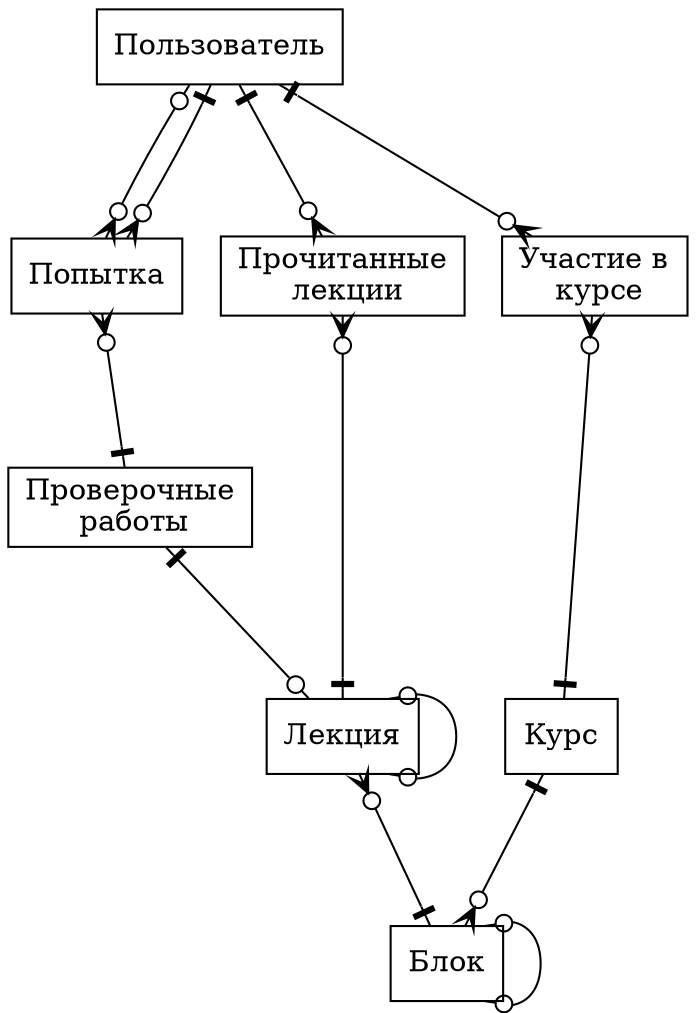 digraph ERD {
  ranksep=1;

  User [ label="{<F> Пользователь}" shape = "record" ];
  Course [ label="{<F> Курс}" shape = "record" ];
  Block [ label="{<F> Блок}" shape = "record" ];
  Task [ label="{<F> Проверочные\l работы}" shape = "record" ];
  Solution [ label="{<F> Попытка}" shape = "record" ];
  Lecture [ label="{<F> Лекция}" shape = "record" ];
  CourseEnroll [ label="{<F> Участие&nbsp;в\l курсе}" shape = "record" ];
  LectureReaded [ label="{<F> Прочитанные \l лекции}" shape = "record" ];
 
  User->CourseEnroll [arrowhead = crowodot, arrowtail = noneotee, dir=both];
  User->LectureReaded[arrowhead = crowodot, arrowtail = noneotee, dir=both];
  User->Solution[arrowhead = crowodot, arrowtail = noneodot, dir=both];
  User->Solution[arrowhead = crowodot, arrowtail = noneotee, dir=both];
  
  Solution->Task[arrowhead = noneotee, arrowtail = crowodot, dir=both];
  CourseEnroll->Course [arrowhead = noneotee, arrowtail = crowodot, dir=both];
  LectureReaded->Lecture[arrowhead = noneotee, arrowtail = crowodot, dir=both];
  
  Task->Lecture [arrowhead = noneodot, arrowtail = noneotee, dir=both];
  Course->Block[arrowhead = crowodot, arrowtail = noneotee, dir=both];
  Lecture->Block[arrowhead = noneotee, arrowtail = crowodot, dir=both];
  {rank=same; Solution LectureReaded CourseEnroll}
  
  Block->Block [arrowhead = noneodot, arrowtail = noneodot, dir=both];
  Lecture->Lecture [arrowhead = noneodot, arrowtail = noneodot, dir=both];
}